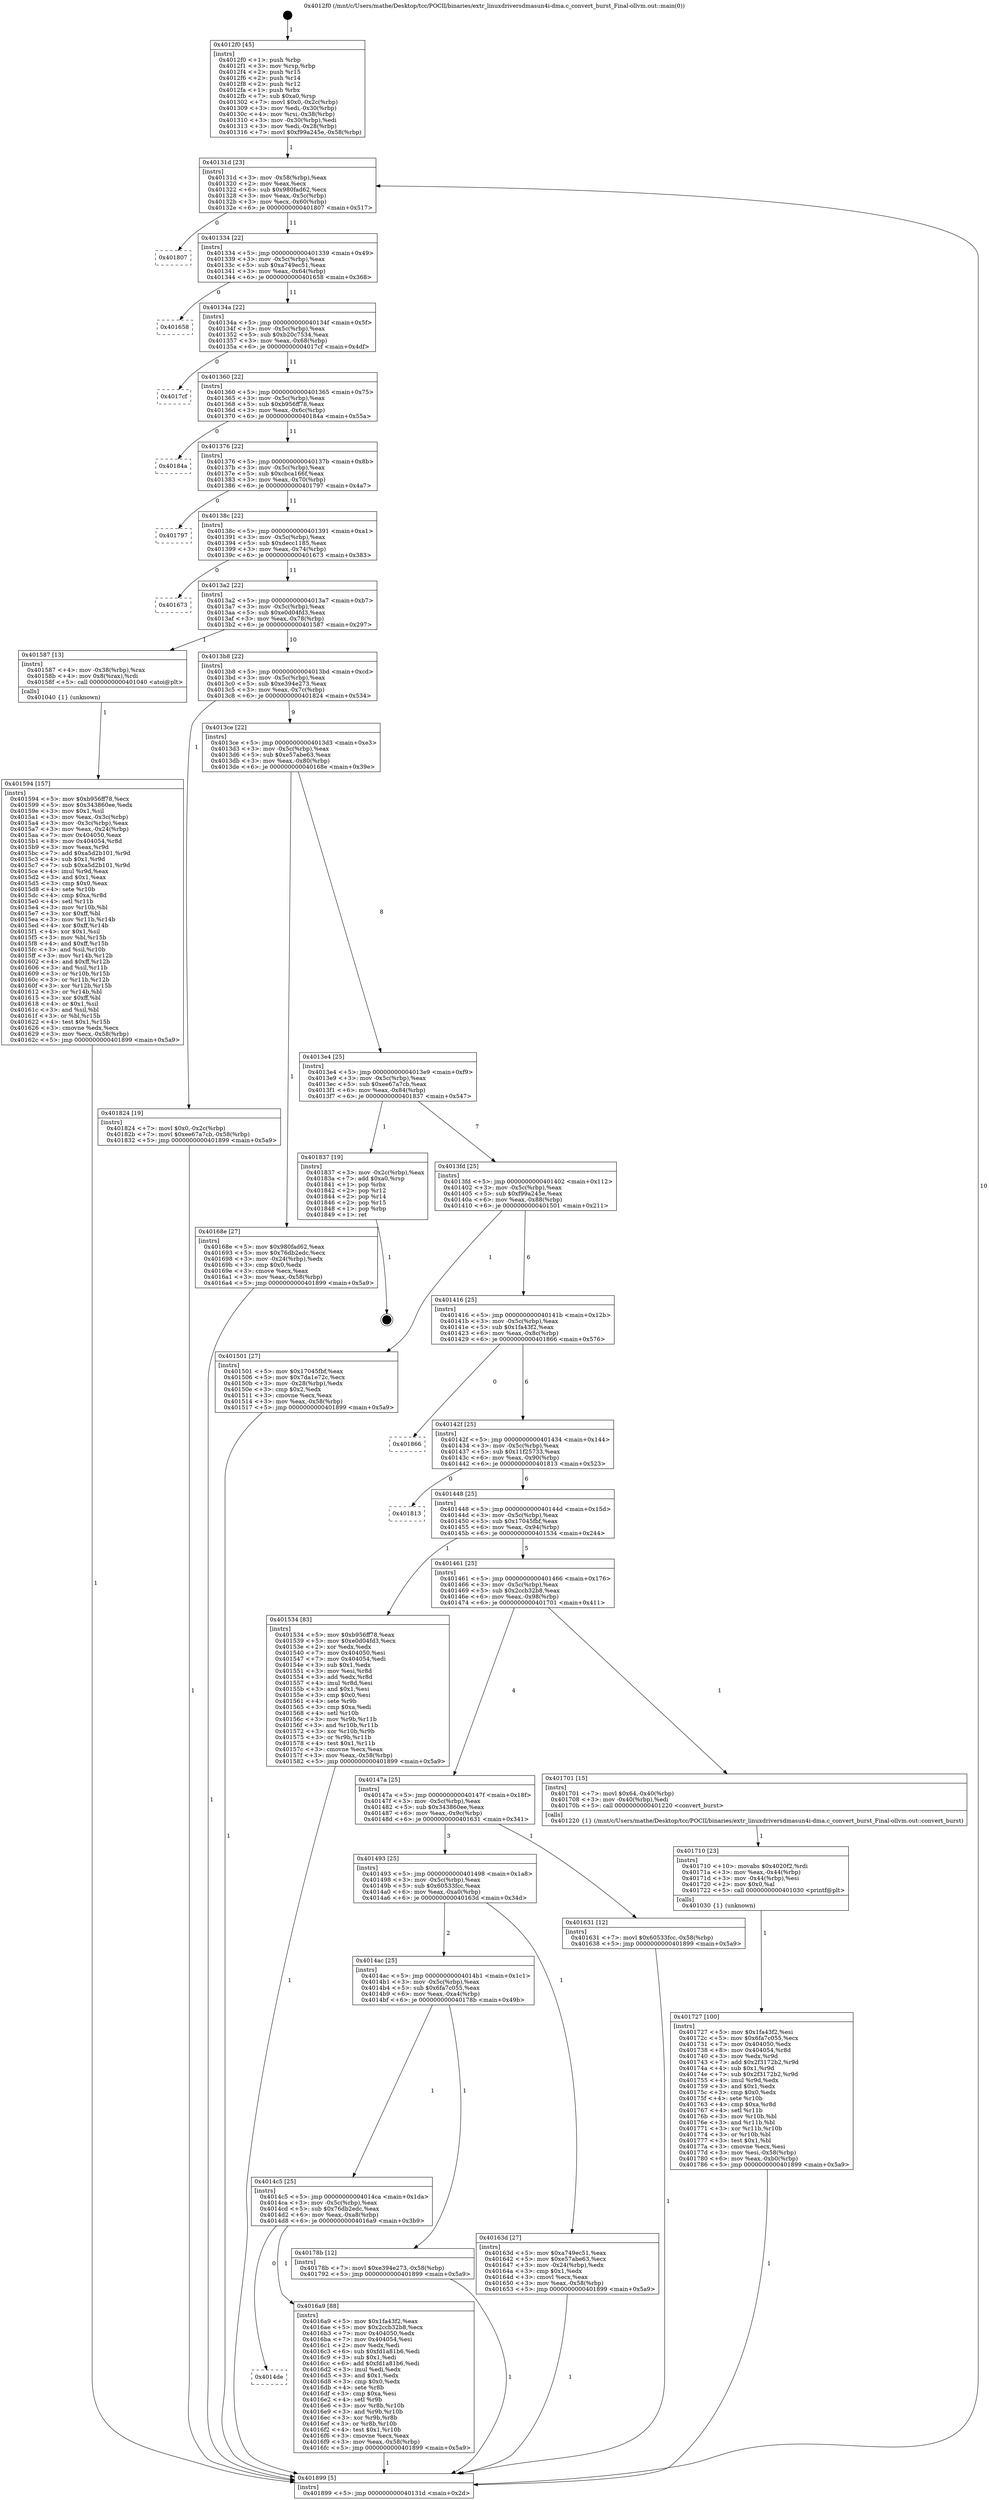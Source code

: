 digraph "0x4012f0" {
  label = "0x4012f0 (/mnt/c/Users/mathe/Desktop/tcc/POCII/binaries/extr_linuxdriversdmasun4i-dma.c_convert_burst_Final-ollvm.out::main(0))"
  labelloc = "t"
  node[shape=record]

  Entry [label="",width=0.3,height=0.3,shape=circle,fillcolor=black,style=filled]
  "0x40131d" [label="{
     0x40131d [23]\l
     | [instrs]\l
     &nbsp;&nbsp;0x40131d \<+3\>: mov -0x58(%rbp),%eax\l
     &nbsp;&nbsp;0x401320 \<+2\>: mov %eax,%ecx\l
     &nbsp;&nbsp;0x401322 \<+6\>: sub $0x980fad62,%ecx\l
     &nbsp;&nbsp;0x401328 \<+3\>: mov %eax,-0x5c(%rbp)\l
     &nbsp;&nbsp;0x40132b \<+3\>: mov %ecx,-0x60(%rbp)\l
     &nbsp;&nbsp;0x40132e \<+6\>: je 0000000000401807 \<main+0x517\>\l
  }"]
  "0x401807" [label="{
     0x401807\l
  }", style=dashed]
  "0x401334" [label="{
     0x401334 [22]\l
     | [instrs]\l
     &nbsp;&nbsp;0x401334 \<+5\>: jmp 0000000000401339 \<main+0x49\>\l
     &nbsp;&nbsp;0x401339 \<+3\>: mov -0x5c(%rbp),%eax\l
     &nbsp;&nbsp;0x40133c \<+5\>: sub $0xa749ec51,%eax\l
     &nbsp;&nbsp;0x401341 \<+3\>: mov %eax,-0x64(%rbp)\l
     &nbsp;&nbsp;0x401344 \<+6\>: je 0000000000401658 \<main+0x368\>\l
  }"]
  Exit [label="",width=0.3,height=0.3,shape=circle,fillcolor=black,style=filled,peripheries=2]
  "0x401658" [label="{
     0x401658\l
  }", style=dashed]
  "0x40134a" [label="{
     0x40134a [22]\l
     | [instrs]\l
     &nbsp;&nbsp;0x40134a \<+5\>: jmp 000000000040134f \<main+0x5f\>\l
     &nbsp;&nbsp;0x40134f \<+3\>: mov -0x5c(%rbp),%eax\l
     &nbsp;&nbsp;0x401352 \<+5\>: sub $0xb20c7534,%eax\l
     &nbsp;&nbsp;0x401357 \<+3\>: mov %eax,-0x68(%rbp)\l
     &nbsp;&nbsp;0x40135a \<+6\>: je 00000000004017cf \<main+0x4df\>\l
  }"]
  "0x401727" [label="{
     0x401727 [100]\l
     | [instrs]\l
     &nbsp;&nbsp;0x401727 \<+5\>: mov $0x1fa43f2,%esi\l
     &nbsp;&nbsp;0x40172c \<+5\>: mov $0x6fa7c055,%ecx\l
     &nbsp;&nbsp;0x401731 \<+7\>: mov 0x404050,%edx\l
     &nbsp;&nbsp;0x401738 \<+8\>: mov 0x404054,%r8d\l
     &nbsp;&nbsp;0x401740 \<+3\>: mov %edx,%r9d\l
     &nbsp;&nbsp;0x401743 \<+7\>: add $0x2f3172b2,%r9d\l
     &nbsp;&nbsp;0x40174a \<+4\>: sub $0x1,%r9d\l
     &nbsp;&nbsp;0x40174e \<+7\>: sub $0x2f3172b2,%r9d\l
     &nbsp;&nbsp;0x401755 \<+4\>: imul %r9d,%edx\l
     &nbsp;&nbsp;0x401759 \<+3\>: and $0x1,%edx\l
     &nbsp;&nbsp;0x40175c \<+3\>: cmp $0x0,%edx\l
     &nbsp;&nbsp;0x40175f \<+4\>: sete %r10b\l
     &nbsp;&nbsp;0x401763 \<+4\>: cmp $0xa,%r8d\l
     &nbsp;&nbsp;0x401767 \<+4\>: setl %r11b\l
     &nbsp;&nbsp;0x40176b \<+3\>: mov %r10b,%bl\l
     &nbsp;&nbsp;0x40176e \<+3\>: and %r11b,%bl\l
     &nbsp;&nbsp;0x401771 \<+3\>: xor %r11b,%r10b\l
     &nbsp;&nbsp;0x401774 \<+3\>: or %r10b,%bl\l
     &nbsp;&nbsp;0x401777 \<+3\>: test $0x1,%bl\l
     &nbsp;&nbsp;0x40177a \<+3\>: cmovne %ecx,%esi\l
     &nbsp;&nbsp;0x40177d \<+3\>: mov %esi,-0x58(%rbp)\l
     &nbsp;&nbsp;0x401780 \<+6\>: mov %eax,-0xb0(%rbp)\l
     &nbsp;&nbsp;0x401786 \<+5\>: jmp 0000000000401899 \<main+0x5a9\>\l
  }"]
  "0x4017cf" [label="{
     0x4017cf\l
  }", style=dashed]
  "0x401360" [label="{
     0x401360 [22]\l
     | [instrs]\l
     &nbsp;&nbsp;0x401360 \<+5\>: jmp 0000000000401365 \<main+0x75\>\l
     &nbsp;&nbsp;0x401365 \<+3\>: mov -0x5c(%rbp),%eax\l
     &nbsp;&nbsp;0x401368 \<+5\>: sub $0xb956ff78,%eax\l
     &nbsp;&nbsp;0x40136d \<+3\>: mov %eax,-0x6c(%rbp)\l
     &nbsp;&nbsp;0x401370 \<+6\>: je 000000000040184a \<main+0x55a\>\l
  }"]
  "0x401710" [label="{
     0x401710 [23]\l
     | [instrs]\l
     &nbsp;&nbsp;0x401710 \<+10\>: movabs $0x4020f2,%rdi\l
     &nbsp;&nbsp;0x40171a \<+3\>: mov %eax,-0x44(%rbp)\l
     &nbsp;&nbsp;0x40171d \<+3\>: mov -0x44(%rbp),%esi\l
     &nbsp;&nbsp;0x401720 \<+2\>: mov $0x0,%al\l
     &nbsp;&nbsp;0x401722 \<+5\>: call 0000000000401030 \<printf@plt\>\l
     | [calls]\l
     &nbsp;&nbsp;0x401030 \{1\} (unknown)\l
  }"]
  "0x40184a" [label="{
     0x40184a\l
  }", style=dashed]
  "0x401376" [label="{
     0x401376 [22]\l
     | [instrs]\l
     &nbsp;&nbsp;0x401376 \<+5\>: jmp 000000000040137b \<main+0x8b\>\l
     &nbsp;&nbsp;0x40137b \<+3\>: mov -0x5c(%rbp),%eax\l
     &nbsp;&nbsp;0x40137e \<+5\>: sub $0xcbca166f,%eax\l
     &nbsp;&nbsp;0x401383 \<+3\>: mov %eax,-0x70(%rbp)\l
     &nbsp;&nbsp;0x401386 \<+6\>: je 0000000000401797 \<main+0x4a7\>\l
  }"]
  "0x4014de" [label="{
     0x4014de\l
  }", style=dashed]
  "0x401797" [label="{
     0x401797\l
  }", style=dashed]
  "0x40138c" [label="{
     0x40138c [22]\l
     | [instrs]\l
     &nbsp;&nbsp;0x40138c \<+5\>: jmp 0000000000401391 \<main+0xa1\>\l
     &nbsp;&nbsp;0x401391 \<+3\>: mov -0x5c(%rbp),%eax\l
     &nbsp;&nbsp;0x401394 \<+5\>: sub $0xdecc1185,%eax\l
     &nbsp;&nbsp;0x401399 \<+3\>: mov %eax,-0x74(%rbp)\l
     &nbsp;&nbsp;0x40139c \<+6\>: je 0000000000401673 \<main+0x383\>\l
  }"]
  "0x4016a9" [label="{
     0x4016a9 [88]\l
     | [instrs]\l
     &nbsp;&nbsp;0x4016a9 \<+5\>: mov $0x1fa43f2,%eax\l
     &nbsp;&nbsp;0x4016ae \<+5\>: mov $0x2ccb32b8,%ecx\l
     &nbsp;&nbsp;0x4016b3 \<+7\>: mov 0x404050,%edx\l
     &nbsp;&nbsp;0x4016ba \<+7\>: mov 0x404054,%esi\l
     &nbsp;&nbsp;0x4016c1 \<+2\>: mov %edx,%edi\l
     &nbsp;&nbsp;0x4016c3 \<+6\>: sub $0xfd1a81b6,%edi\l
     &nbsp;&nbsp;0x4016c9 \<+3\>: sub $0x1,%edi\l
     &nbsp;&nbsp;0x4016cc \<+6\>: add $0xfd1a81b6,%edi\l
     &nbsp;&nbsp;0x4016d2 \<+3\>: imul %edi,%edx\l
     &nbsp;&nbsp;0x4016d5 \<+3\>: and $0x1,%edx\l
     &nbsp;&nbsp;0x4016d8 \<+3\>: cmp $0x0,%edx\l
     &nbsp;&nbsp;0x4016db \<+4\>: sete %r8b\l
     &nbsp;&nbsp;0x4016df \<+3\>: cmp $0xa,%esi\l
     &nbsp;&nbsp;0x4016e2 \<+4\>: setl %r9b\l
     &nbsp;&nbsp;0x4016e6 \<+3\>: mov %r8b,%r10b\l
     &nbsp;&nbsp;0x4016e9 \<+3\>: and %r9b,%r10b\l
     &nbsp;&nbsp;0x4016ec \<+3\>: xor %r9b,%r8b\l
     &nbsp;&nbsp;0x4016ef \<+3\>: or %r8b,%r10b\l
     &nbsp;&nbsp;0x4016f2 \<+4\>: test $0x1,%r10b\l
     &nbsp;&nbsp;0x4016f6 \<+3\>: cmovne %ecx,%eax\l
     &nbsp;&nbsp;0x4016f9 \<+3\>: mov %eax,-0x58(%rbp)\l
     &nbsp;&nbsp;0x4016fc \<+5\>: jmp 0000000000401899 \<main+0x5a9\>\l
  }"]
  "0x401673" [label="{
     0x401673\l
  }", style=dashed]
  "0x4013a2" [label="{
     0x4013a2 [22]\l
     | [instrs]\l
     &nbsp;&nbsp;0x4013a2 \<+5\>: jmp 00000000004013a7 \<main+0xb7\>\l
     &nbsp;&nbsp;0x4013a7 \<+3\>: mov -0x5c(%rbp),%eax\l
     &nbsp;&nbsp;0x4013aa \<+5\>: sub $0xe0d04fd3,%eax\l
     &nbsp;&nbsp;0x4013af \<+3\>: mov %eax,-0x78(%rbp)\l
     &nbsp;&nbsp;0x4013b2 \<+6\>: je 0000000000401587 \<main+0x297\>\l
  }"]
  "0x4014c5" [label="{
     0x4014c5 [25]\l
     | [instrs]\l
     &nbsp;&nbsp;0x4014c5 \<+5\>: jmp 00000000004014ca \<main+0x1da\>\l
     &nbsp;&nbsp;0x4014ca \<+3\>: mov -0x5c(%rbp),%eax\l
     &nbsp;&nbsp;0x4014cd \<+5\>: sub $0x76db2edc,%eax\l
     &nbsp;&nbsp;0x4014d2 \<+6\>: mov %eax,-0xa8(%rbp)\l
     &nbsp;&nbsp;0x4014d8 \<+6\>: je 00000000004016a9 \<main+0x3b9\>\l
  }"]
  "0x401587" [label="{
     0x401587 [13]\l
     | [instrs]\l
     &nbsp;&nbsp;0x401587 \<+4\>: mov -0x38(%rbp),%rax\l
     &nbsp;&nbsp;0x40158b \<+4\>: mov 0x8(%rax),%rdi\l
     &nbsp;&nbsp;0x40158f \<+5\>: call 0000000000401040 \<atoi@plt\>\l
     | [calls]\l
     &nbsp;&nbsp;0x401040 \{1\} (unknown)\l
  }"]
  "0x4013b8" [label="{
     0x4013b8 [22]\l
     | [instrs]\l
     &nbsp;&nbsp;0x4013b8 \<+5\>: jmp 00000000004013bd \<main+0xcd\>\l
     &nbsp;&nbsp;0x4013bd \<+3\>: mov -0x5c(%rbp),%eax\l
     &nbsp;&nbsp;0x4013c0 \<+5\>: sub $0xe394e273,%eax\l
     &nbsp;&nbsp;0x4013c5 \<+3\>: mov %eax,-0x7c(%rbp)\l
     &nbsp;&nbsp;0x4013c8 \<+6\>: je 0000000000401824 \<main+0x534\>\l
  }"]
  "0x40178b" [label="{
     0x40178b [12]\l
     | [instrs]\l
     &nbsp;&nbsp;0x40178b \<+7\>: movl $0xe394e273,-0x58(%rbp)\l
     &nbsp;&nbsp;0x401792 \<+5\>: jmp 0000000000401899 \<main+0x5a9\>\l
  }"]
  "0x401824" [label="{
     0x401824 [19]\l
     | [instrs]\l
     &nbsp;&nbsp;0x401824 \<+7\>: movl $0x0,-0x2c(%rbp)\l
     &nbsp;&nbsp;0x40182b \<+7\>: movl $0xee67a7cb,-0x58(%rbp)\l
     &nbsp;&nbsp;0x401832 \<+5\>: jmp 0000000000401899 \<main+0x5a9\>\l
  }"]
  "0x4013ce" [label="{
     0x4013ce [22]\l
     | [instrs]\l
     &nbsp;&nbsp;0x4013ce \<+5\>: jmp 00000000004013d3 \<main+0xe3\>\l
     &nbsp;&nbsp;0x4013d3 \<+3\>: mov -0x5c(%rbp),%eax\l
     &nbsp;&nbsp;0x4013d6 \<+5\>: sub $0xe57abe63,%eax\l
     &nbsp;&nbsp;0x4013db \<+3\>: mov %eax,-0x80(%rbp)\l
     &nbsp;&nbsp;0x4013de \<+6\>: je 000000000040168e \<main+0x39e\>\l
  }"]
  "0x4014ac" [label="{
     0x4014ac [25]\l
     | [instrs]\l
     &nbsp;&nbsp;0x4014ac \<+5\>: jmp 00000000004014b1 \<main+0x1c1\>\l
     &nbsp;&nbsp;0x4014b1 \<+3\>: mov -0x5c(%rbp),%eax\l
     &nbsp;&nbsp;0x4014b4 \<+5\>: sub $0x6fa7c055,%eax\l
     &nbsp;&nbsp;0x4014b9 \<+6\>: mov %eax,-0xa4(%rbp)\l
     &nbsp;&nbsp;0x4014bf \<+6\>: je 000000000040178b \<main+0x49b\>\l
  }"]
  "0x40168e" [label="{
     0x40168e [27]\l
     | [instrs]\l
     &nbsp;&nbsp;0x40168e \<+5\>: mov $0x980fad62,%eax\l
     &nbsp;&nbsp;0x401693 \<+5\>: mov $0x76db2edc,%ecx\l
     &nbsp;&nbsp;0x401698 \<+3\>: mov -0x24(%rbp),%edx\l
     &nbsp;&nbsp;0x40169b \<+3\>: cmp $0x0,%edx\l
     &nbsp;&nbsp;0x40169e \<+3\>: cmove %ecx,%eax\l
     &nbsp;&nbsp;0x4016a1 \<+3\>: mov %eax,-0x58(%rbp)\l
     &nbsp;&nbsp;0x4016a4 \<+5\>: jmp 0000000000401899 \<main+0x5a9\>\l
  }"]
  "0x4013e4" [label="{
     0x4013e4 [25]\l
     | [instrs]\l
     &nbsp;&nbsp;0x4013e4 \<+5\>: jmp 00000000004013e9 \<main+0xf9\>\l
     &nbsp;&nbsp;0x4013e9 \<+3\>: mov -0x5c(%rbp),%eax\l
     &nbsp;&nbsp;0x4013ec \<+5\>: sub $0xee67a7cb,%eax\l
     &nbsp;&nbsp;0x4013f1 \<+6\>: mov %eax,-0x84(%rbp)\l
     &nbsp;&nbsp;0x4013f7 \<+6\>: je 0000000000401837 \<main+0x547\>\l
  }"]
  "0x40163d" [label="{
     0x40163d [27]\l
     | [instrs]\l
     &nbsp;&nbsp;0x40163d \<+5\>: mov $0xa749ec51,%eax\l
     &nbsp;&nbsp;0x401642 \<+5\>: mov $0xe57abe63,%ecx\l
     &nbsp;&nbsp;0x401647 \<+3\>: mov -0x24(%rbp),%edx\l
     &nbsp;&nbsp;0x40164a \<+3\>: cmp $0x1,%edx\l
     &nbsp;&nbsp;0x40164d \<+3\>: cmovl %ecx,%eax\l
     &nbsp;&nbsp;0x401650 \<+3\>: mov %eax,-0x58(%rbp)\l
     &nbsp;&nbsp;0x401653 \<+5\>: jmp 0000000000401899 \<main+0x5a9\>\l
  }"]
  "0x401837" [label="{
     0x401837 [19]\l
     | [instrs]\l
     &nbsp;&nbsp;0x401837 \<+3\>: mov -0x2c(%rbp),%eax\l
     &nbsp;&nbsp;0x40183a \<+7\>: add $0xa0,%rsp\l
     &nbsp;&nbsp;0x401841 \<+1\>: pop %rbx\l
     &nbsp;&nbsp;0x401842 \<+2\>: pop %r12\l
     &nbsp;&nbsp;0x401844 \<+2\>: pop %r14\l
     &nbsp;&nbsp;0x401846 \<+2\>: pop %r15\l
     &nbsp;&nbsp;0x401848 \<+1\>: pop %rbp\l
     &nbsp;&nbsp;0x401849 \<+1\>: ret\l
  }"]
  "0x4013fd" [label="{
     0x4013fd [25]\l
     | [instrs]\l
     &nbsp;&nbsp;0x4013fd \<+5\>: jmp 0000000000401402 \<main+0x112\>\l
     &nbsp;&nbsp;0x401402 \<+3\>: mov -0x5c(%rbp),%eax\l
     &nbsp;&nbsp;0x401405 \<+5\>: sub $0xf99a245e,%eax\l
     &nbsp;&nbsp;0x40140a \<+6\>: mov %eax,-0x88(%rbp)\l
     &nbsp;&nbsp;0x401410 \<+6\>: je 0000000000401501 \<main+0x211\>\l
  }"]
  "0x401493" [label="{
     0x401493 [25]\l
     | [instrs]\l
     &nbsp;&nbsp;0x401493 \<+5\>: jmp 0000000000401498 \<main+0x1a8\>\l
     &nbsp;&nbsp;0x401498 \<+3\>: mov -0x5c(%rbp),%eax\l
     &nbsp;&nbsp;0x40149b \<+5\>: sub $0x60533fcc,%eax\l
     &nbsp;&nbsp;0x4014a0 \<+6\>: mov %eax,-0xa0(%rbp)\l
     &nbsp;&nbsp;0x4014a6 \<+6\>: je 000000000040163d \<main+0x34d\>\l
  }"]
  "0x401501" [label="{
     0x401501 [27]\l
     | [instrs]\l
     &nbsp;&nbsp;0x401501 \<+5\>: mov $0x17045fbf,%eax\l
     &nbsp;&nbsp;0x401506 \<+5\>: mov $0x7da1e72c,%ecx\l
     &nbsp;&nbsp;0x40150b \<+3\>: mov -0x28(%rbp),%edx\l
     &nbsp;&nbsp;0x40150e \<+3\>: cmp $0x2,%edx\l
     &nbsp;&nbsp;0x401511 \<+3\>: cmovne %ecx,%eax\l
     &nbsp;&nbsp;0x401514 \<+3\>: mov %eax,-0x58(%rbp)\l
     &nbsp;&nbsp;0x401517 \<+5\>: jmp 0000000000401899 \<main+0x5a9\>\l
  }"]
  "0x401416" [label="{
     0x401416 [25]\l
     | [instrs]\l
     &nbsp;&nbsp;0x401416 \<+5\>: jmp 000000000040141b \<main+0x12b\>\l
     &nbsp;&nbsp;0x40141b \<+3\>: mov -0x5c(%rbp),%eax\l
     &nbsp;&nbsp;0x40141e \<+5\>: sub $0x1fa43f2,%eax\l
     &nbsp;&nbsp;0x401423 \<+6\>: mov %eax,-0x8c(%rbp)\l
     &nbsp;&nbsp;0x401429 \<+6\>: je 0000000000401866 \<main+0x576\>\l
  }"]
  "0x401899" [label="{
     0x401899 [5]\l
     | [instrs]\l
     &nbsp;&nbsp;0x401899 \<+5\>: jmp 000000000040131d \<main+0x2d\>\l
  }"]
  "0x4012f0" [label="{
     0x4012f0 [45]\l
     | [instrs]\l
     &nbsp;&nbsp;0x4012f0 \<+1\>: push %rbp\l
     &nbsp;&nbsp;0x4012f1 \<+3\>: mov %rsp,%rbp\l
     &nbsp;&nbsp;0x4012f4 \<+2\>: push %r15\l
     &nbsp;&nbsp;0x4012f6 \<+2\>: push %r14\l
     &nbsp;&nbsp;0x4012f8 \<+2\>: push %r12\l
     &nbsp;&nbsp;0x4012fa \<+1\>: push %rbx\l
     &nbsp;&nbsp;0x4012fb \<+7\>: sub $0xa0,%rsp\l
     &nbsp;&nbsp;0x401302 \<+7\>: movl $0x0,-0x2c(%rbp)\l
     &nbsp;&nbsp;0x401309 \<+3\>: mov %edi,-0x30(%rbp)\l
     &nbsp;&nbsp;0x40130c \<+4\>: mov %rsi,-0x38(%rbp)\l
     &nbsp;&nbsp;0x401310 \<+3\>: mov -0x30(%rbp),%edi\l
     &nbsp;&nbsp;0x401313 \<+3\>: mov %edi,-0x28(%rbp)\l
     &nbsp;&nbsp;0x401316 \<+7\>: movl $0xf99a245e,-0x58(%rbp)\l
  }"]
  "0x401631" [label="{
     0x401631 [12]\l
     | [instrs]\l
     &nbsp;&nbsp;0x401631 \<+7\>: movl $0x60533fcc,-0x58(%rbp)\l
     &nbsp;&nbsp;0x401638 \<+5\>: jmp 0000000000401899 \<main+0x5a9\>\l
  }"]
  "0x401866" [label="{
     0x401866\l
  }", style=dashed]
  "0x40142f" [label="{
     0x40142f [25]\l
     | [instrs]\l
     &nbsp;&nbsp;0x40142f \<+5\>: jmp 0000000000401434 \<main+0x144\>\l
     &nbsp;&nbsp;0x401434 \<+3\>: mov -0x5c(%rbp),%eax\l
     &nbsp;&nbsp;0x401437 \<+5\>: sub $0x11f25733,%eax\l
     &nbsp;&nbsp;0x40143c \<+6\>: mov %eax,-0x90(%rbp)\l
     &nbsp;&nbsp;0x401442 \<+6\>: je 0000000000401813 \<main+0x523\>\l
  }"]
  "0x40147a" [label="{
     0x40147a [25]\l
     | [instrs]\l
     &nbsp;&nbsp;0x40147a \<+5\>: jmp 000000000040147f \<main+0x18f\>\l
     &nbsp;&nbsp;0x40147f \<+3\>: mov -0x5c(%rbp),%eax\l
     &nbsp;&nbsp;0x401482 \<+5\>: sub $0x343860ee,%eax\l
     &nbsp;&nbsp;0x401487 \<+6\>: mov %eax,-0x9c(%rbp)\l
     &nbsp;&nbsp;0x40148d \<+6\>: je 0000000000401631 \<main+0x341\>\l
  }"]
  "0x401813" [label="{
     0x401813\l
  }", style=dashed]
  "0x401448" [label="{
     0x401448 [25]\l
     | [instrs]\l
     &nbsp;&nbsp;0x401448 \<+5\>: jmp 000000000040144d \<main+0x15d\>\l
     &nbsp;&nbsp;0x40144d \<+3\>: mov -0x5c(%rbp),%eax\l
     &nbsp;&nbsp;0x401450 \<+5\>: sub $0x17045fbf,%eax\l
     &nbsp;&nbsp;0x401455 \<+6\>: mov %eax,-0x94(%rbp)\l
     &nbsp;&nbsp;0x40145b \<+6\>: je 0000000000401534 \<main+0x244\>\l
  }"]
  "0x401701" [label="{
     0x401701 [15]\l
     | [instrs]\l
     &nbsp;&nbsp;0x401701 \<+7\>: movl $0x64,-0x40(%rbp)\l
     &nbsp;&nbsp;0x401708 \<+3\>: mov -0x40(%rbp),%edi\l
     &nbsp;&nbsp;0x40170b \<+5\>: call 0000000000401220 \<convert_burst\>\l
     | [calls]\l
     &nbsp;&nbsp;0x401220 \{1\} (/mnt/c/Users/mathe/Desktop/tcc/POCII/binaries/extr_linuxdriversdmasun4i-dma.c_convert_burst_Final-ollvm.out::convert_burst)\l
  }"]
  "0x401534" [label="{
     0x401534 [83]\l
     | [instrs]\l
     &nbsp;&nbsp;0x401534 \<+5\>: mov $0xb956ff78,%eax\l
     &nbsp;&nbsp;0x401539 \<+5\>: mov $0xe0d04fd3,%ecx\l
     &nbsp;&nbsp;0x40153e \<+2\>: xor %edx,%edx\l
     &nbsp;&nbsp;0x401540 \<+7\>: mov 0x404050,%esi\l
     &nbsp;&nbsp;0x401547 \<+7\>: mov 0x404054,%edi\l
     &nbsp;&nbsp;0x40154e \<+3\>: sub $0x1,%edx\l
     &nbsp;&nbsp;0x401551 \<+3\>: mov %esi,%r8d\l
     &nbsp;&nbsp;0x401554 \<+3\>: add %edx,%r8d\l
     &nbsp;&nbsp;0x401557 \<+4\>: imul %r8d,%esi\l
     &nbsp;&nbsp;0x40155b \<+3\>: and $0x1,%esi\l
     &nbsp;&nbsp;0x40155e \<+3\>: cmp $0x0,%esi\l
     &nbsp;&nbsp;0x401561 \<+4\>: sete %r9b\l
     &nbsp;&nbsp;0x401565 \<+3\>: cmp $0xa,%edi\l
     &nbsp;&nbsp;0x401568 \<+4\>: setl %r10b\l
     &nbsp;&nbsp;0x40156c \<+3\>: mov %r9b,%r11b\l
     &nbsp;&nbsp;0x40156f \<+3\>: and %r10b,%r11b\l
     &nbsp;&nbsp;0x401572 \<+3\>: xor %r10b,%r9b\l
     &nbsp;&nbsp;0x401575 \<+3\>: or %r9b,%r11b\l
     &nbsp;&nbsp;0x401578 \<+4\>: test $0x1,%r11b\l
     &nbsp;&nbsp;0x40157c \<+3\>: cmovne %ecx,%eax\l
     &nbsp;&nbsp;0x40157f \<+3\>: mov %eax,-0x58(%rbp)\l
     &nbsp;&nbsp;0x401582 \<+5\>: jmp 0000000000401899 \<main+0x5a9\>\l
  }"]
  "0x401461" [label="{
     0x401461 [25]\l
     | [instrs]\l
     &nbsp;&nbsp;0x401461 \<+5\>: jmp 0000000000401466 \<main+0x176\>\l
     &nbsp;&nbsp;0x401466 \<+3\>: mov -0x5c(%rbp),%eax\l
     &nbsp;&nbsp;0x401469 \<+5\>: sub $0x2ccb32b8,%eax\l
     &nbsp;&nbsp;0x40146e \<+6\>: mov %eax,-0x98(%rbp)\l
     &nbsp;&nbsp;0x401474 \<+6\>: je 0000000000401701 \<main+0x411\>\l
  }"]
  "0x401594" [label="{
     0x401594 [157]\l
     | [instrs]\l
     &nbsp;&nbsp;0x401594 \<+5\>: mov $0xb956ff78,%ecx\l
     &nbsp;&nbsp;0x401599 \<+5\>: mov $0x343860ee,%edx\l
     &nbsp;&nbsp;0x40159e \<+3\>: mov $0x1,%sil\l
     &nbsp;&nbsp;0x4015a1 \<+3\>: mov %eax,-0x3c(%rbp)\l
     &nbsp;&nbsp;0x4015a4 \<+3\>: mov -0x3c(%rbp),%eax\l
     &nbsp;&nbsp;0x4015a7 \<+3\>: mov %eax,-0x24(%rbp)\l
     &nbsp;&nbsp;0x4015aa \<+7\>: mov 0x404050,%eax\l
     &nbsp;&nbsp;0x4015b1 \<+8\>: mov 0x404054,%r8d\l
     &nbsp;&nbsp;0x4015b9 \<+3\>: mov %eax,%r9d\l
     &nbsp;&nbsp;0x4015bc \<+7\>: add $0xa5d2b101,%r9d\l
     &nbsp;&nbsp;0x4015c3 \<+4\>: sub $0x1,%r9d\l
     &nbsp;&nbsp;0x4015c7 \<+7\>: sub $0xa5d2b101,%r9d\l
     &nbsp;&nbsp;0x4015ce \<+4\>: imul %r9d,%eax\l
     &nbsp;&nbsp;0x4015d2 \<+3\>: and $0x1,%eax\l
     &nbsp;&nbsp;0x4015d5 \<+3\>: cmp $0x0,%eax\l
     &nbsp;&nbsp;0x4015d8 \<+4\>: sete %r10b\l
     &nbsp;&nbsp;0x4015dc \<+4\>: cmp $0xa,%r8d\l
     &nbsp;&nbsp;0x4015e0 \<+4\>: setl %r11b\l
     &nbsp;&nbsp;0x4015e4 \<+3\>: mov %r10b,%bl\l
     &nbsp;&nbsp;0x4015e7 \<+3\>: xor $0xff,%bl\l
     &nbsp;&nbsp;0x4015ea \<+3\>: mov %r11b,%r14b\l
     &nbsp;&nbsp;0x4015ed \<+4\>: xor $0xff,%r14b\l
     &nbsp;&nbsp;0x4015f1 \<+4\>: xor $0x1,%sil\l
     &nbsp;&nbsp;0x4015f5 \<+3\>: mov %bl,%r15b\l
     &nbsp;&nbsp;0x4015f8 \<+4\>: and $0xff,%r15b\l
     &nbsp;&nbsp;0x4015fc \<+3\>: and %sil,%r10b\l
     &nbsp;&nbsp;0x4015ff \<+3\>: mov %r14b,%r12b\l
     &nbsp;&nbsp;0x401602 \<+4\>: and $0xff,%r12b\l
     &nbsp;&nbsp;0x401606 \<+3\>: and %sil,%r11b\l
     &nbsp;&nbsp;0x401609 \<+3\>: or %r10b,%r15b\l
     &nbsp;&nbsp;0x40160c \<+3\>: or %r11b,%r12b\l
     &nbsp;&nbsp;0x40160f \<+3\>: xor %r12b,%r15b\l
     &nbsp;&nbsp;0x401612 \<+3\>: or %r14b,%bl\l
     &nbsp;&nbsp;0x401615 \<+3\>: xor $0xff,%bl\l
     &nbsp;&nbsp;0x401618 \<+4\>: or $0x1,%sil\l
     &nbsp;&nbsp;0x40161c \<+3\>: and %sil,%bl\l
     &nbsp;&nbsp;0x40161f \<+3\>: or %bl,%r15b\l
     &nbsp;&nbsp;0x401622 \<+4\>: test $0x1,%r15b\l
     &nbsp;&nbsp;0x401626 \<+3\>: cmovne %edx,%ecx\l
     &nbsp;&nbsp;0x401629 \<+3\>: mov %ecx,-0x58(%rbp)\l
     &nbsp;&nbsp;0x40162c \<+5\>: jmp 0000000000401899 \<main+0x5a9\>\l
  }"]
  Entry -> "0x4012f0" [label=" 1"]
  "0x40131d" -> "0x401807" [label=" 0"]
  "0x40131d" -> "0x401334" [label=" 11"]
  "0x401837" -> Exit [label=" 1"]
  "0x401334" -> "0x401658" [label=" 0"]
  "0x401334" -> "0x40134a" [label=" 11"]
  "0x401824" -> "0x401899" [label=" 1"]
  "0x40134a" -> "0x4017cf" [label=" 0"]
  "0x40134a" -> "0x401360" [label=" 11"]
  "0x40178b" -> "0x401899" [label=" 1"]
  "0x401360" -> "0x40184a" [label=" 0"]
  "0x401360" -> "0x401376" [label=" 11"]
  "0x401727" -> "0x401899" [label=" 1"]
  "0x401376" -> "0x401797" [label=" 0"]
  "0x401376" -> "0x40138c" [label=" 11"]
  "0x401710" -> "0x401727" [label=" 1"]
  "0x40138c" -> "0x401673" [label=" 0"]
  "0x40138c" -> "0x4013a2" [label=" 11"]
  "0x401701" -> "0x401710" [label=" 1"]
  "0x4013a2" -> "0x401587" [label=" 1"]
  "0x4013a2" -> "0x4013b8" [label=" 10"]
  "0x4014c5" -> "0x4014de" [label=" 0"]
  "0x4013b8" -> "0x401824" [label=" 1"]
  "0x4013b8" -> "0x4013ce" [label=" 9"]
  "0x4014c5" -> "0x4016a9" [label=" 1"]
  "0x4013ce" -> "0x40168e" [label=" 1"]
  "0x4013ce" -> "0x4013e4" [label=" 8"]
  "0x4014ac" -> "0x4014c5" [label=" 1"]
  "0x4013e4" -> "0x401837" [label=" 1"]
  "0x4013e4" -> "0x4013fd" [label=" 7"]
  "0x4014ac" -> "0x40178b" [label=" 1"]
  "0x4013fd" -> "0x401501" [label=" 1"]
  "0x4013fd" -> "0x401416" [label=" 6"]
  "0x401501" -> "0x401899" [label=" 1"]
  "0x4012f0" -> "0x40131d" [label=" 1"]
  "0x401899" -> "0x40131d" [label=" 10"]
  "0x40168e" -> "0x401899" [label=" 1"]
  "0x401416" -> "0x401866" [label=" 0"]
  "0x401416" -> "0x40142f" [label=" 6"]
  "0x40163d" -> "0x401899" [label=" 1"]
  "0x40142f" -> "0x401813" [label=" 0"]
  "0x40142f" -> "0x401448" [label=" 6"]
  "0x401493" -> "0x40163d" [label=" 1"]
  "0x401448" -> "0x401534" [label=" 1"]
  "0x401448" -> "0x401461" [label=" 5"]
  "0x401534" -> "0x401899" [label=" 1"]
  "0x401587" -> "0x401594" [label=" 1"]
  "0x401594" -> "0x401899" [label=" 1"]
  "0x4016a9" -> "0x401899" [label=" 1"]
  "0x401461" -> "0x401701" [label=" 1"]
  "0x401461" -> "0x40147a" [label=" 4"]
  "0x401493" -> "0x4014ac" [label=" 2"]
  "0x40147a" -> "0x401631" [label=" 1"]
  "0x40147a" -> "0x401493" [label=" 3"]
  "0x401631" -> "0x401899" [label=" 1"]
}
